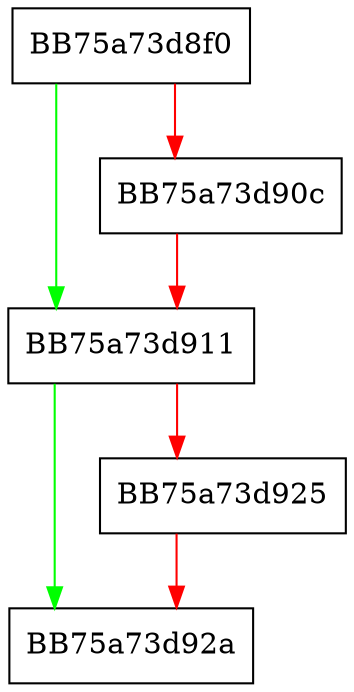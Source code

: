 digraph LuaStandalone_cleanup_module {
  node [shape="box"];
  graph [splines=ortho];
  BB75a73d8f0 -> BB75a73d911 [color="green"];
  BB75a73d8f0 -> BB75a73d90c [color="red"];
  BB75a73d90c -> BB75a73d911 [color="red"];
  BB75a73d911 -> BB75a73d92a [color="green"];
  BB75a73d911 -> BB75a73d925 [color="red"];
  BB75a73d925 -> BB75a73d92a [color="red"];
}